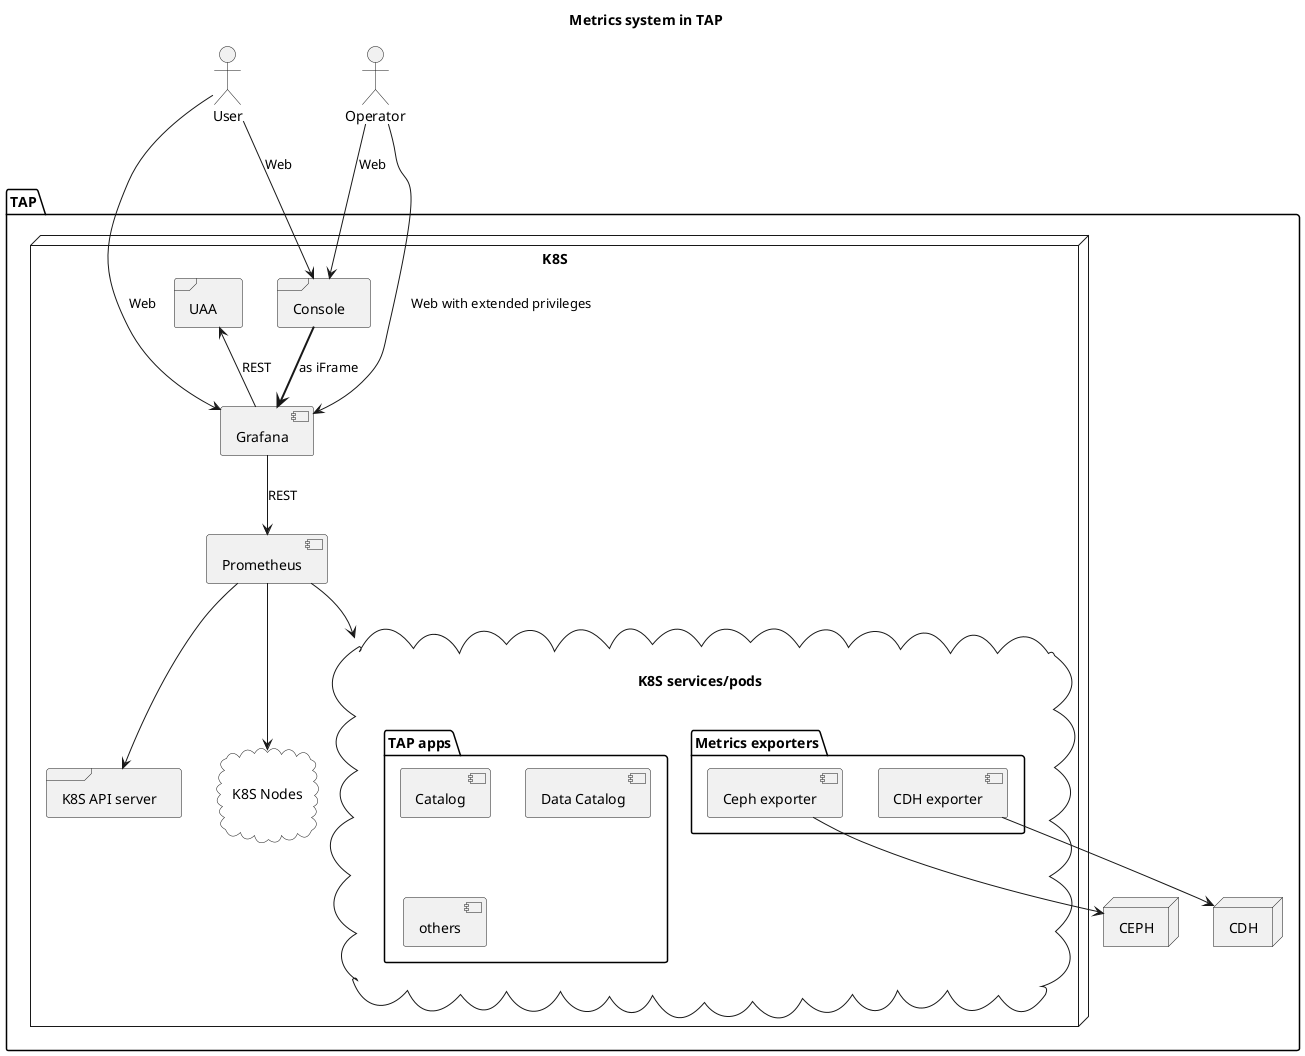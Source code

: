 @startuml

title Metrics system in TAP

actor User as user
actor Operator as operator


package TAP {

    Node CDH {
    }

    Node CEPH {
    }

    Node K8S {

        frame "K8S API server" as k8sapi {
        }

        frame "Console" as console {
        }

        frame UAA {
        }

        [Grafana] as grafana
        [Prometheus] as prometheus


        cloud "\nK8S Nodes\n" as knodes{
            skinparam cloudBackgroundColor white
        }

        cloud "\nK8S services/pods\n" as kservices {
            folder "Metrics exporters" as ME {

                [Ceph exporter] as CephE
                [CDH exporter] as CDHE
            }

            folder "TAP apps" {
                [Catalog] as tapcatalog
                [Data Catalog] as tapdcatalog
                [others]
            }
        }
    }

    CDH     <-u-     CDHE
    CEPH    <-u-     CephE

}

console     ==>     grafana     :   as iFrame

UAA         <--     grafana     :   REST
grafana     -->     prometheus  :   REST

prometheus  -->     k8sapi
prometheus  -->     knodes
prometheus  -->     kservices

user        -->     console     :   Web
user        -->     grafana     :   Web
operator    -->     console     :   Web
operator    -->     grafana     :   Web with extended privileges


@enduml
